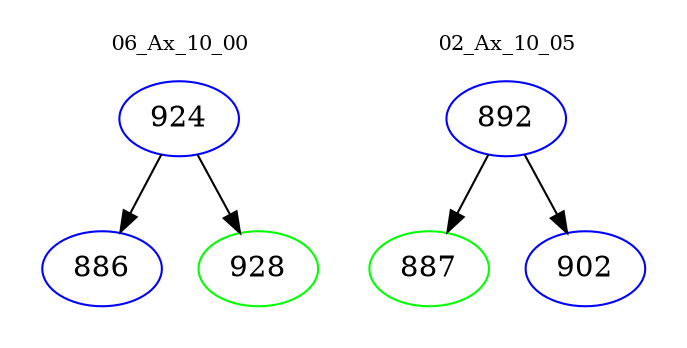 digraph{
subgraph cluster_0 {
color = white
label = "06_Ax_10_00";
fontsize=10;
T0_924 [label="924", color="blue"]
T0_924 -> T0_886 [color="black"]
T0_886 [label="886", color="blue"]
T0_924 -> T0_928 [color="black"]
T0_928 [label="928", color="green"]
}
subgraph cluster_1 {
color = white
label = "02_Ax_10_05";
fontsize=10;
T1_892 [label="892", color="blue"]
T1_892 -> T1_887 [color="black"]
T1_887 [label="887", color="green"]
T1_892 -> T1_902 [color="black"]
T1_902 [label="902", color="blue"]
}
}
